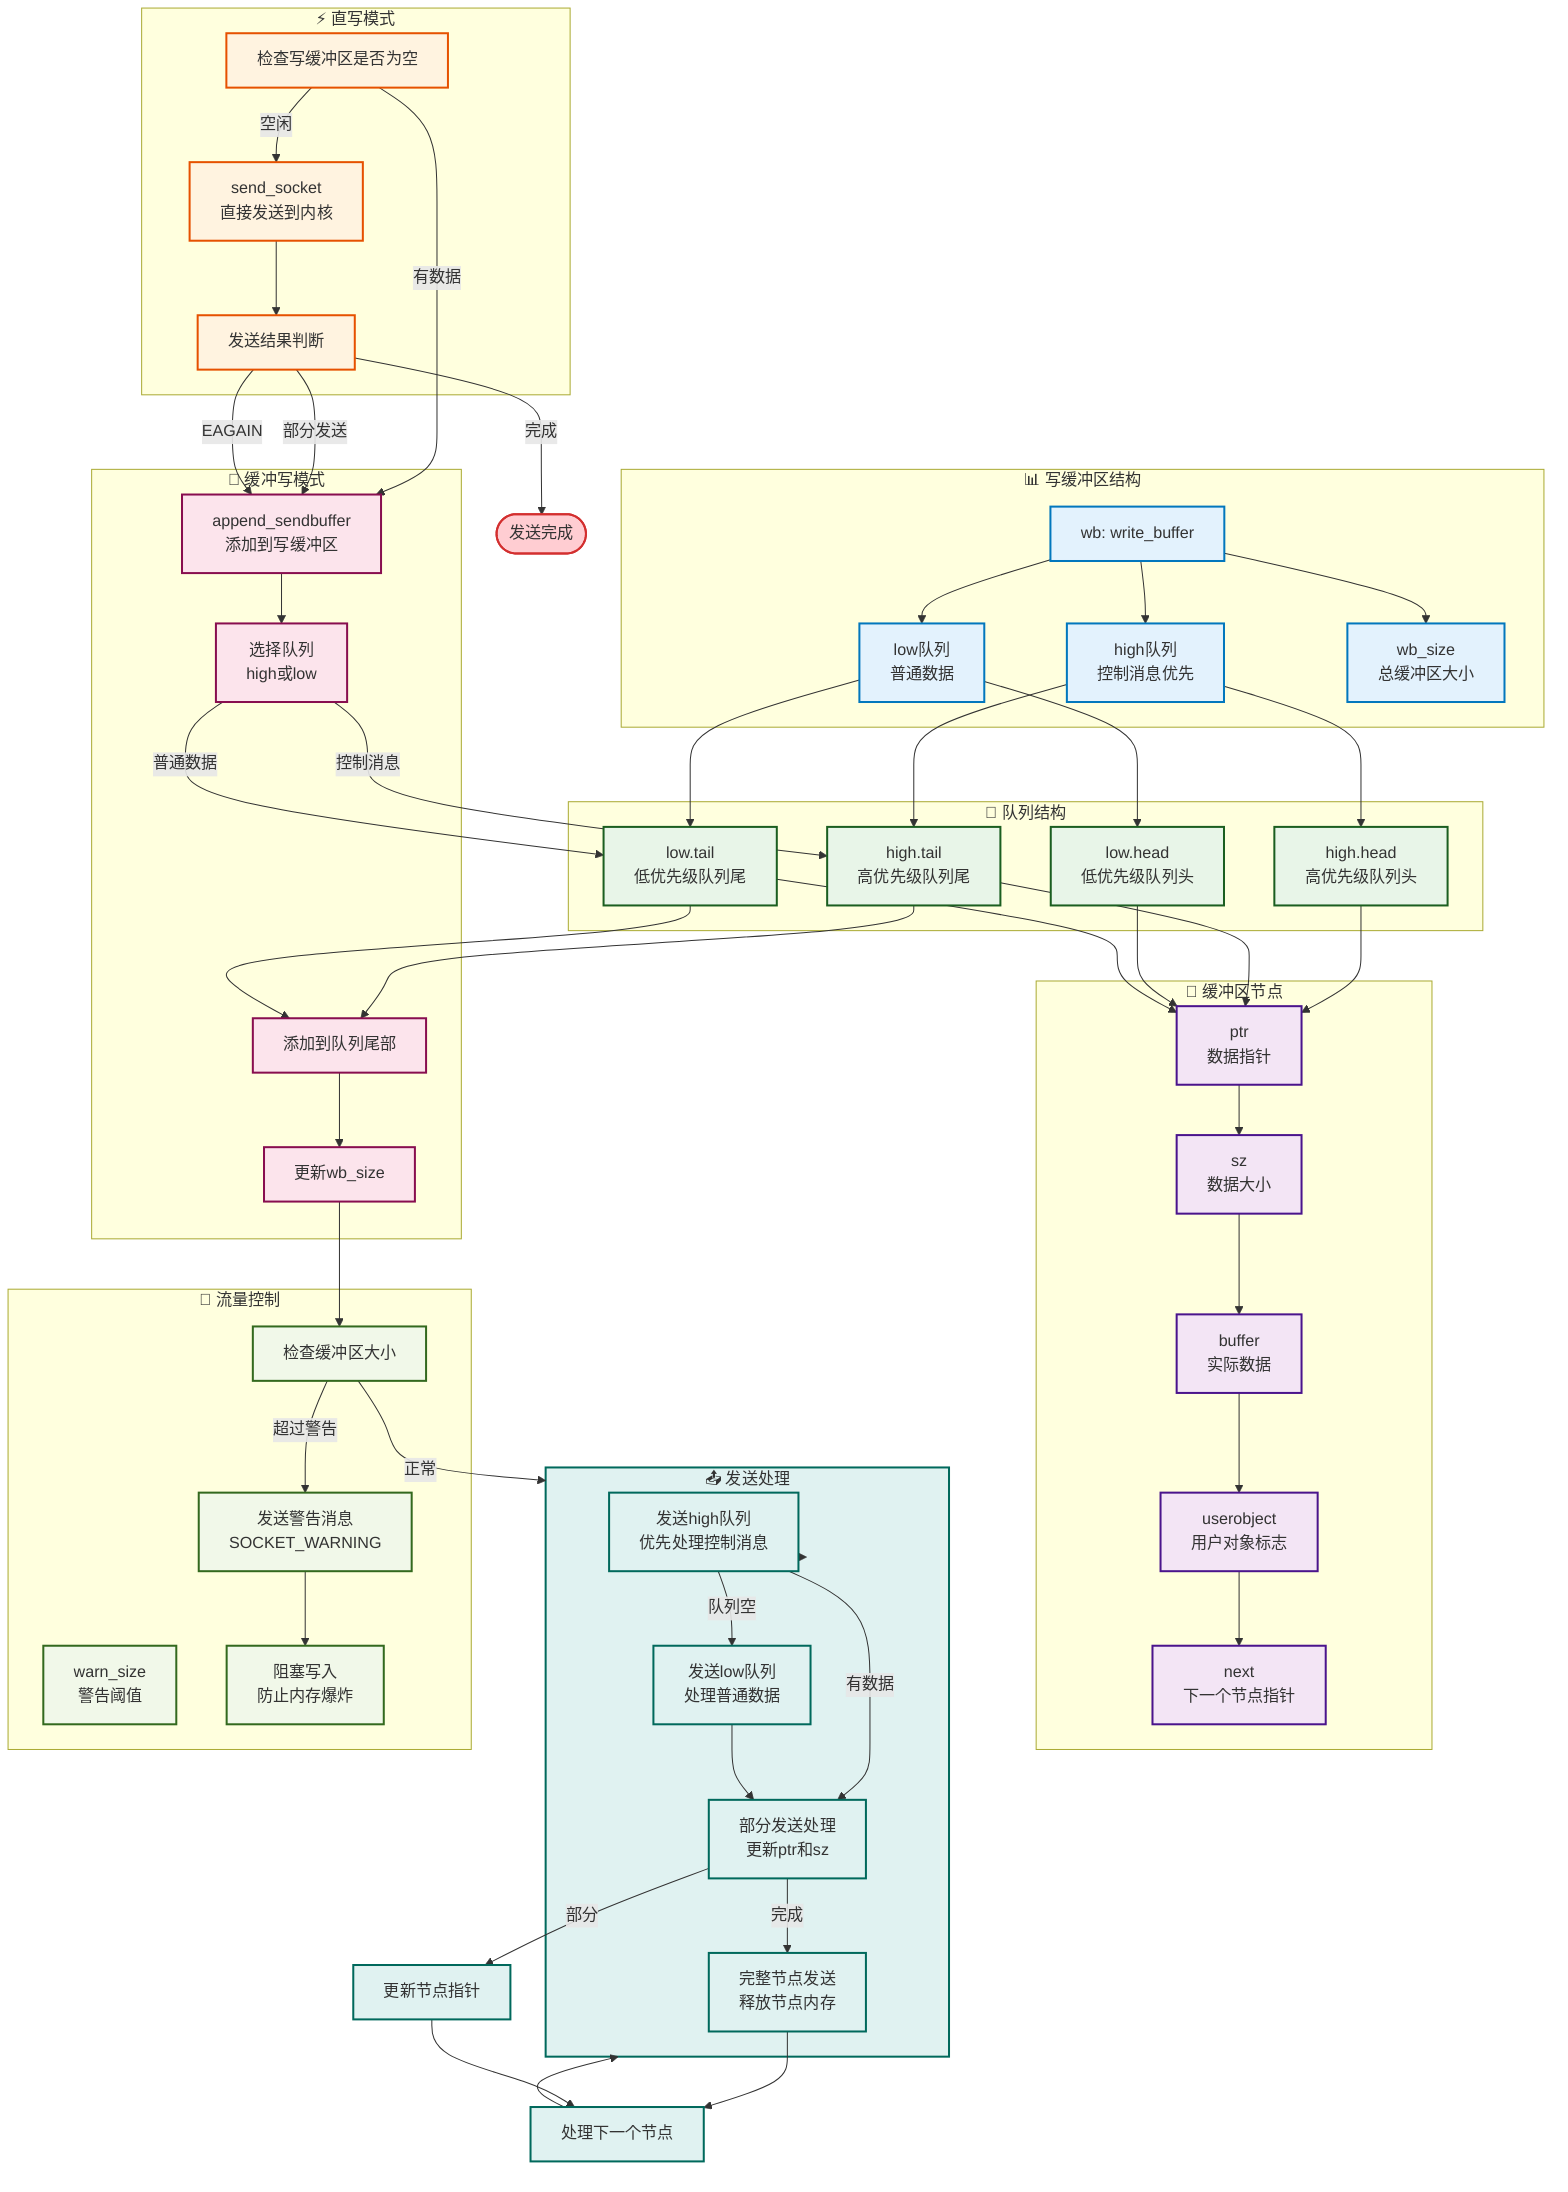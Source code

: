 graph TB
    subgraph BufferStructure["📊 写缓冲区结构"]
        WriteBuffer[wb: write_buffer]
        HighQueue[high队列<br/>控制消息优先]
        LowQueue[low队列<br/>普通数据]
        TotalSize[wb_size<br/>总缓冲区大小]
    end
    
    subgraph QueueStructure["🔗 队列结构"]
        HighHead[high.head<br/>高优先级队列头]
        HighTail[high.tail<br/>高优先级队列尾]
        LowHead[low.head<br/>低优先级队列头]
        LowTail[low.tail<br/>低优先级队列尾]
    end
    
    subgraph BufferNode["📄 缓冲区节点"]
        NodePtr[ptr<br/>数据指针]
        NodeSize[sz<br/>数据大小]
        NodeBuffer[buffer<br/>实际数据]
        NodeUser[userobject<br/>用户对象标志]
        NodeNext[next<br/>下一个节点指针]
    end
    
    subgraph DirectWrite["⚡ 直写模式"]
        DirectCheck[检查写缓冲区是否为空]
        DirectSend[send_socket<br/>直接发送到内核]
        DirectResult[发送结果判断]
    end
    
    subgraph BufferWrite["📝 缓冲写模式"]
        AppendBuffer[append_sendbuffer<br/>添加到写缓冲区]
        ChooseQueue[选择队列<br/>high或low]
        AddToTail[添加到队列尾部]
        UpdateSize[更新wb_size]
    end
    
    subgraph SendProcess["📤 发送处理"]
        SendHigh[发送high队列<br/>优先处理控制消息]
        SendLow[发送low队列<br/>处理普通数据]
        PartialSend[部分发送处理<br/>更新ptr和sz]
        CompleteNode[完整节点发送<br/>释放节点内存]
    end
    
    subgraph FlowControl["🚦 流量控制"]
        WarnSize[warn_size<br/>警告阈值]
        SizeCheck[检查缓冲区大小]
        Warning[发送警告消息<br/>SOCKET_WARNING]
        Blocking[阻塞写入<br/>防止内存爆炸]
    end
    
    %% 连接关系
    WriteBuffer --> HighQueue
    WriteBuffer --> LowQueue
    WriteBuffer --> TotalSize
    
    HighQueue --> HighHead
    HighQueue --> HighTail
    LowQueue --> LowHead
    LowQueue --> LowTail
    
    HighHead --> NodePtr
    HighTail --> NodePtr
    LowHead --> NodePtr
    LowTail --> NodePtr
    
    NodePtr --> NodeSize
    NodeSize --> NodeBuffer
    NodeBuffer --> NodeUser
    NodeUser --> NodeNext
    
    %% 处理流程
    DirectCheck -->|空闲| DirectSend
    DirectCheck -->|有数据| AppendBuffer
    DirectSend --> DirectResult
    DirectResult -->|部分发送| AppendBuffer
    DirectResult -->|EAGAIN| AppendBuffer
    DirectResult -->|完成| End([发送完成])
    
    AppendBuffer --> ChooseQueue
    ChooseQueue -->|控制消息| HighTail
    ChooseQueue -->|普通数据| LowTail
    HighTail --> AddToTail
    LowTail --> AddToTail
    AddToTail --> UpdateSize
    
    UpdateSize --> SizeCheck
    SizeCheck -->|超过警告| Warning
    SizeCheck -->|正常| SendProcess
    Warning --> Blocking
    
    SendProcess --> SendHigh
    SendHigh -->|队列空| SendLow
    SendHigh -->|有数据| PartialSend
    SendLow --> PartialSend
    PartialSend -->|完成| CompleteNode
    PartialSend -->|部分| UpdateNode[更新节点指针]
    CompleteNode --> NextNode[处理下一个节点]
    UpdateNode --> NextNode
    NextNode --> SendProcess
    
    %% 样式定义
    classDef structStyle fill:#e3f2fd,stroke:#0277bd,stroke-width:2px
    classDef queueStyle fill:#e8f5e8,stroke:#1b5e20,stroke-width:2px
    classDef nodeStyle fill:#f3e5f5,stroke:#4a148c,stroke-width:2px
    classDef directStyle fill:#fff3e0,stroke:#e65100,stroke-width:2px
    classDef bufferStyle fill:#fce4ec,stroke:#880e4f,stroke-width:2px
    classDef sendStyle fill:#e0f2f1,stroke:#00695c,stroke-width:2px
    classDef flowStyle fill:#f1f8e9,stroke:#33691e,stroke-width:2px
    classDef endStyle fill:#ffcdd2,stroke:#d32f2f,stroke-width:2px
    
    class WriteBuffer,HighQueue,LowQueue,TotalSize structStyle
    class HighHead,HighTail,LowHead,LowTail queueStyle
    class NodePtr,NodeSize,NodeBuffer,NodeUser,NodeNext nodeStyle
    class DirectCheck,DirectSend,DirectResult directStyle
    class AppendBuffer,ChooseQueue,AddToTail,UpdateSize bufferStyle
    class SendHigh,SendLow,PartialSend,CompleteNode,SendProcess,UpdateNode,NextNode sendStyle
    class WarnSize,SizeCheck,Warning,Blocking flowStyle
    class End endStyle